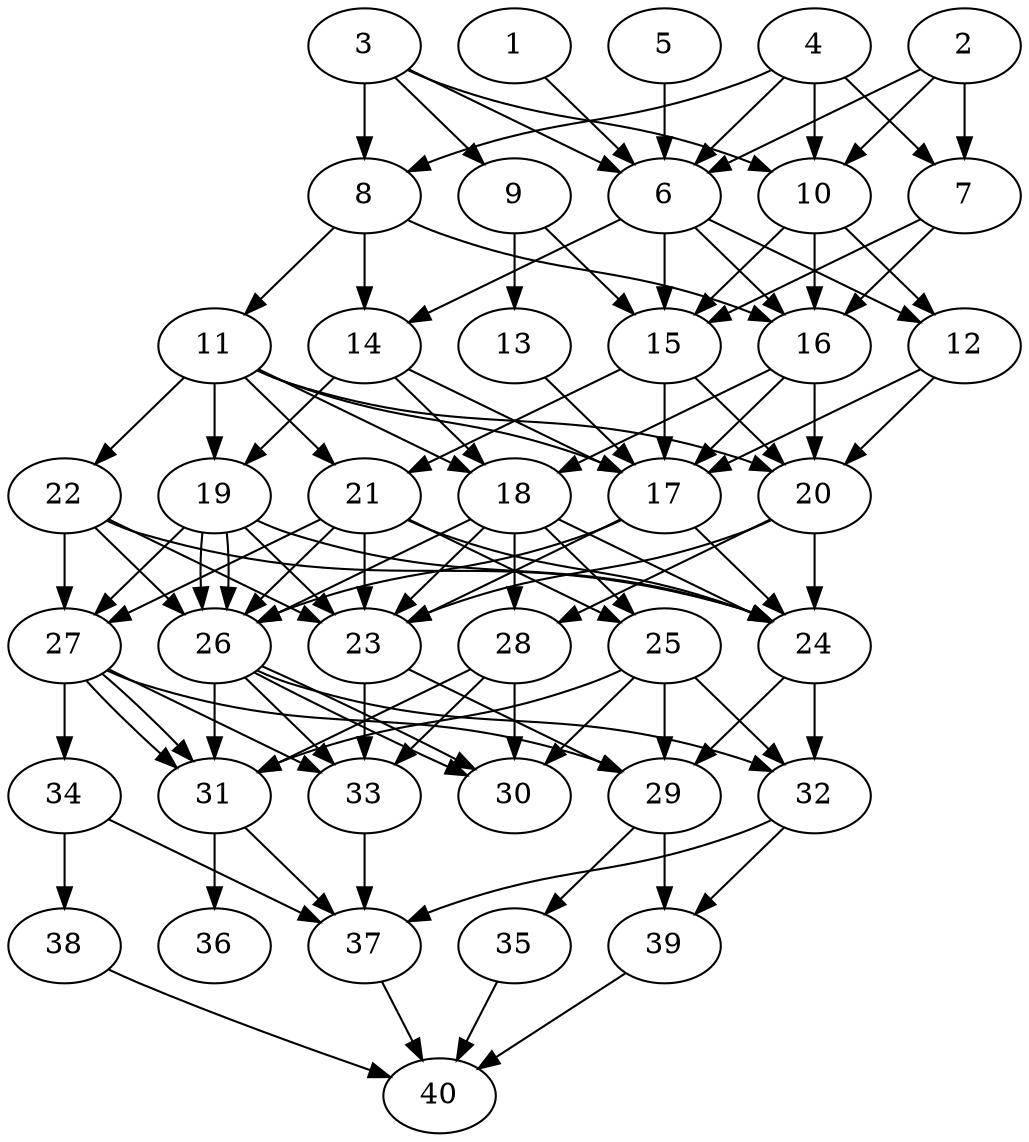 // DAG automatically generated by daggen at Thu Oct  3 14:06:48 2019
// ./daggen --dot -n 40 --ccr 0.4 --fat 0.5 --regular 0.9 --density 0.9 --mindata 5242880 --maxdata 52428800 
digraph G {
  1 [size="93987840", alpha="0.03", expect_size="37595136"] 
  1 -> 6 [size ="37595136"]
  2 [size="114772480", alpha="0.17", expect_size="45908992"] 
  2 -> 6 [size ="45908992"]
  2 -> 7 [size ="45908992"]
  2 -> 10 [size ="45908992"]
  3 [size="92979200", alpha="0.06", expect_size="37191680"] 
  3 -> 6 [size ="37191680"]
  3 -> 8 [size ="37191680"]
  3 -> 9 [size ="37191680"]
  3 -> 10 [size ="37191680"]
  4 [size="66810880", alpha="0.18", expect_size="26724352"] 
  4 -> 6 [size ="26724352"]
  4 -> 7 [size ="26724352"]
  4 -> 8 [size ="26724352"]
  4 -> 10 [size ="26724352"]
  5 [size="62248960", alpha="0.15", expect_size="24899584"] 
  5 -> 6 [size ="24899584"]
  6 [size="127751680", alpha="0.08", expect_size="51100672"] 
  6 -> 12 [size ="51100672"]
  6 -> 14 [size ="51100672"]
  6 -> 15 [size ="51100672"]
  6 -> 16 [size ="51100672"]
  7 [size="71823360", alpha="0.15", expect_size="28729344"] 
  7 -> 15 [size ="28729344"]
  7 -> 16 [size ="28729344"]
  8 [size="17920000", alpha="0.00", expect_size="7168000"] 
  8 -> 11 [size ="7168000"]
  8 -> 14 [size ="7168000"]
  8 -> 16 [size ="7168000"]
  9 [size="61217280", alpha="0.15", expect_size="24486912"] 
  9 -> 13 [size ="24486912"]
  9 -> 15 [size ="24486912"]
  10 [size="125335040", alpha="0.18", expect_size="50134016"] 
  10 -> 12 [size ="50134016"]
  10 -> 15 [size ="50134016"]
  10 -> 16 [size ="50134016"]
  11 [size="31221760", alpha="0.16", expect_size="12488704"] 
  11 -> 17 [size ="12488704"]
  11 -> 18 [size ="12488704"]
  11 -> 19 [size ="12488704"]
  11 -> 20 [size ="12488704"]
  11 -> 21 [size ="12488704"]
  11 -> 22 [size ="12488704"]
  12 [size="46504960", alpha="0.08", expect_size="18601984"] 
  12 -> 17 [size ="18601984"]
  12 -> 20 [size ="18601984"]
  13 [size="28723200", alpha="0.16", expect_size="11489280"] 
  13 -> 17 [size ="11489280"]
  14 [size="62133760", alpha="0.17", expect_size="24853504"] 
  14 -> 17 [size ="24853504"]
  14 -> 18 [size ="24853504"]
  14 -> 19 [size ="24853504"]
  15 [size="50135040", alpha="0.06", expect_size="20054016"] 
  15 -> 17 [size ="20054016"]
  15 -> 20 [size ="20054016"]
  15 -> 21 [size ="20054016"]
  16 [size="18012160", alpha="0.02", expect_size="7204864"] 
  16 -> 17 [size ="7204864"]
  16 -> 18 [size ="7204864"]
  16 -> 20 [size ="7204864"]
  17 [size="64857600", alpha="0.07", expect_size="25943040"] 
  17 -> 23 [size ="25943040"]
  17 -> 24 [size ="25943040"]
  17 -> 26 [size ="25943040"]
  18 [size="34805760", alpha="0.05", expect_size="13922304"] 
  18 -> 23 [size ="13922304"]
  18 -> 24 [size ="13922304"]
  18 -> 25 [size ="13922304"]
  18 -> 26 [size ="13922304"]
  18 -> 28 [size ="13922304"]
  19 [size="35450880", alpha="0.14", expect_size="14180352"] 
  19 -> 23 [size ="14180352"]
  19 -> 24 [size ="14180352"]
  19 -> 26 [size ="14180352"]
  19 -> 26 [size ="14180352"]
  19 -> 27 [size ="14180352"]
  20 [size="122818560", alpha="0.20", expect_size="49127424"] 
  20 -> 23 [size ="49127424"]
  20 -> 24 [size ="49127424"]
  20 -> 28 [size ="49127424"]
  21 [size="110556160", alpha="0.20", expect_size="44222464"] 
  21 -> 23 [size ="44222464"]
  21 -> 24 [size ="44222464"]
  21 -> 25 [size ="44222464"]
  21 -> 26 [size ="44222464"]
  21 -> 27 [size ="44222464"]
  22 [size="87106560", alpha="0.16", expect_size="34842624"] 
  22 -> 23 [size ="34842624"]
  22 -> 24 [size ="34842624"]
  22 -> 26 [size ="34842624"]
  22 -> 27 [size ="34842624"]
  23 [size="18183680", alpha="0.07", expect_size="7273472"] 
  23 -> 29 [size ="7273472"]
  23 -> 33 [size ="7273472"]
  24 [size="113820160", alpha="0.06", expect_size="45528064"] 
  24 -> 29 [size ="45528064"]
  24 -> 32 [size ="45528064"]
  25 [size="95575040", alpha="0.14", expect_size="38230016"] 
  25 -> 29 [size ="38230016"]
  25 -> 30 [size ="38230016"]
  25 -> 31 [size ="38230016"]
  25 -> 32 [size ="38230016"]
  26 [size="15424000", alpha="0.01", expect_size="6169600"] 
  26 -> 30 [size ="6169600"]
  26 -> 30 [size ="6169600"]
  26 -> 31 [size ="6169600"]
  26 -> 32 [size ="6169600"]
  26 -> 33 [size ="6169600"]
  27 [size="28794880", alpha="0.19", expect_size="11517952"] 
  27 -> 29 [size ="11517952"]
  27 -> 31 [size ="11517952"]
  27 -> 31 [size ="11517952"]
  27 -> 33 [size ="11517952"]
  27 -> 34 [size ="11517952"]
  28 [size="72343040", alpha="0.17", expect_size="28937216"] 
  28 -> 30 [size ="28937216"]
  28 -> 31 [size ="28937216"]
  28 -> 33 [size ="28937216"]
  29 [size="99164160", alpha="0.03", expect_size="39665664"] 
  29 -> 35 [size ="39665664"]
  29 -> 39 [size ="39665664"]
  30 [size="63603200", alpha="0.08", expect_size="25441280"] 
  31 [size="62970880", alpha="0.17", expect_size="25188352"] 
  31 -> 36 [size ="25188352"]
  31 -> 37 [size ="25188352"]
  32 [size="60175360", alpha="0.11", expect_size="24070144"] 
  32 -> 37 [size ="24070144"]
  32 -> 39 [size ="24070144"]
  33 [size="38927360", alpha="0.07", expect_size="15570944"] 
  33 -> 37 [size ="15570944"]
  34 [size="79096320", alpha="0.12", expect_size="31638528"] 
  34 -> 37 [size ="31638528"]
  34 -> 38 [size ="31638528"]
  35 [size="116421120", alpha="0.03", expect_size="46568448"] 
  35 -> 40 [size ="46568448"]
  36 [size="82081280", alpha="0.15", expect_size="32832512"] 
  37 [size="90721280", alpha="0.16", expect_size="36288512"] 
  37 -> 40 [size ="36288512"]
  38 [size="83097600", alpha="0.01", expect_size="33239040"] 
  38 -> 40 [size ="33239040"]
  39 [size="64025600", alpha="0.09", expect_size="25610240"] 
  39 -> 40 [size ="25610240"]
  40 [size="81612800", alpha="0.16", expect_size="32645120"] 
}
